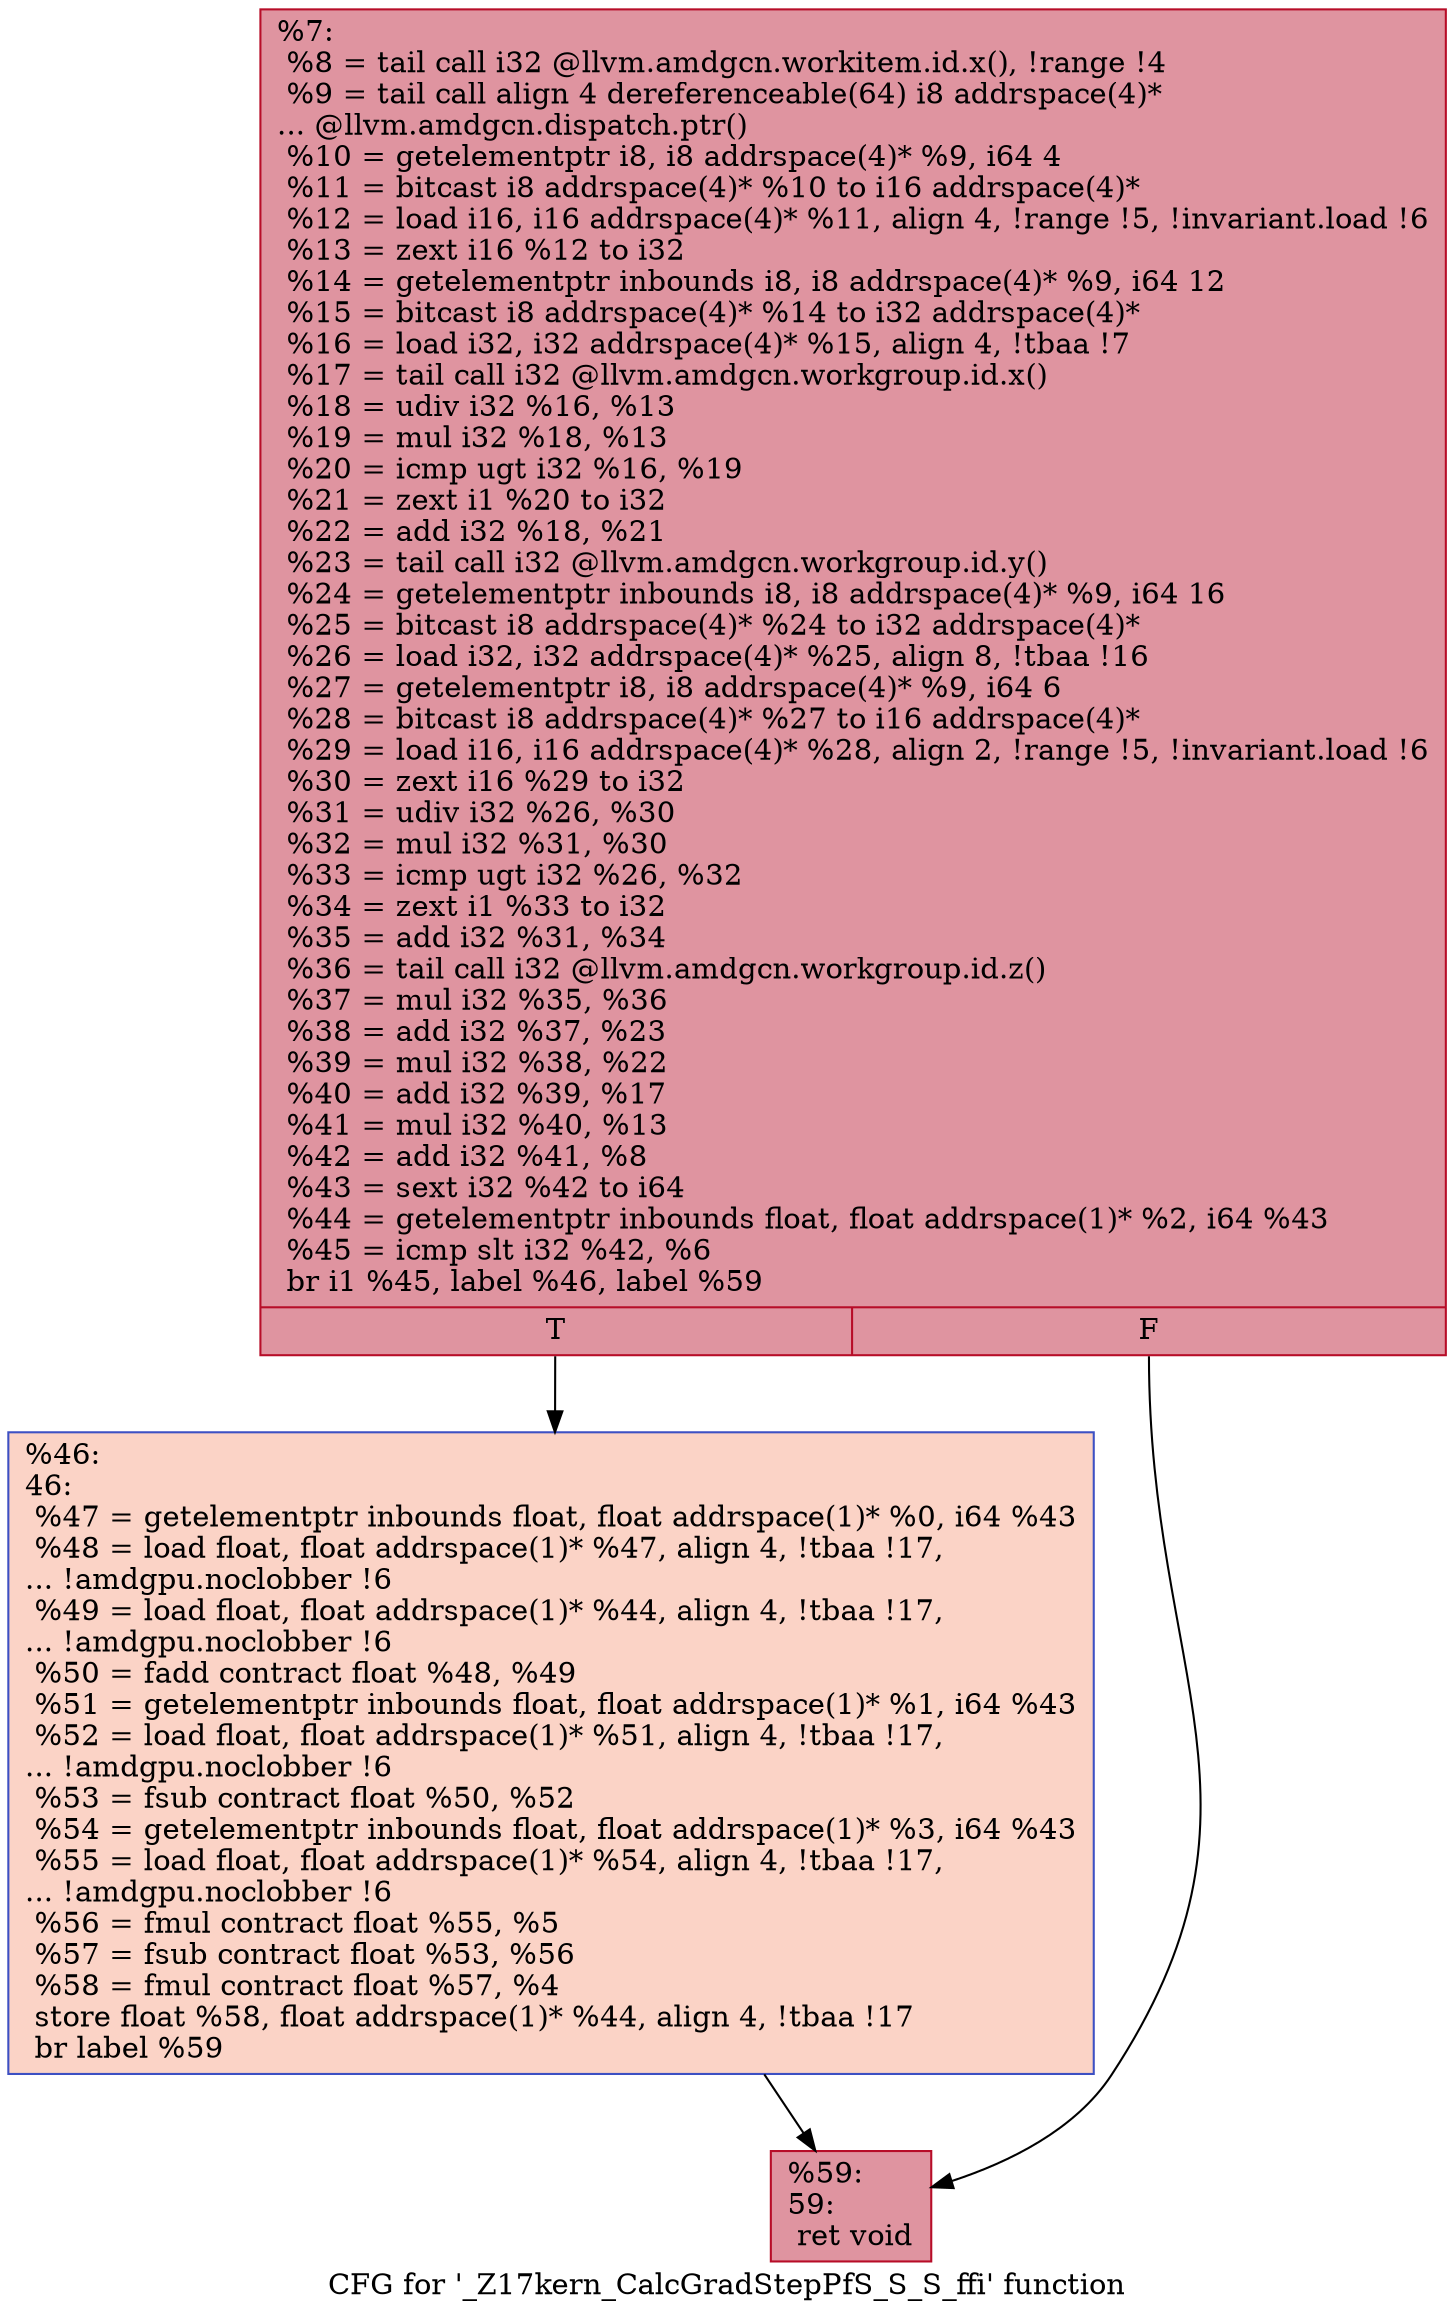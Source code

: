 digraph "CFG for '_Z17kern_CalcGradStepPfS_S_S_ffi' function" {
	label="CFG for '_Z17kern_CalcGradStepPfS_S_S_ffi' function";

	Node0x648ea80 [shape=record,color="#b70d28ff", style=filled, fillcolor="#b70d2870",label="{%7:\l  %8 = tail call i32 @llvm.amdgcn.workitem.id.x(), !range !4\l  %9 = tail call align 4 dereferenceable(64) i8 addrspace(4)*\l... @llvm.amdgcn.dispatch.ptr()\l  %10 = getelementptr i8, i8 addrspace(4)* %9, i64 4\l  %11 = bitcast i8 addrspace(4)* %10 to i16 addrspace(4)*\l  %12 = load i16, i16 addrspace(4)* %11, align 4, !range !5, !invariant.load !6\l  %13 = zext i16 %12 to i32\l  %14 = getelementptr inbounds i8, i8 addrspace(4)* %9, i64 12\l  %15 = bitcast i8 addrspace(4)* %14 to i32 addrspace(4)*\l  %16 = load i32, i32 addrspace(4)* %15, align 4, !tbaa !7\l  %17 = tail call i32 @llvm.amdgcn.workgroup.id.x()\l  %18 = udiv i32 %16, %13\l  %19 = mul i32 %18, %13\l  %20 = icmp ugt i32 %16, %19\l  %21 = zext i1 %20 to i32\l  %22 = add i32 %18, %21\l  %23 = tail call i32 @llvm.amdgcn.workgroup.id.y()\l  %24 = getelementptr inbounds i8, i8 addrspace(4)* %9, i64 16\l  %25 = bitcast i8 addrspace(4)* %24 to i32 addrspace(4)*\l  %26 = load i32, i32 addrspace(4)* %25, align 8, !tbaa !16\l  %27 = getelementptr i8, i8 addrspace(4)* %9, i64 6\l  %28 = bitcast i8 addrspace(4)* %27 to i16 addrspace(4)*\l  %29 = load i16, i16 addrspace(4)* %28, align 2, !range !5, !invariant.load !6\l  %30 = zext i16 %29 to i32\l  %31 = udiv i32 %26, %30\l  %32 = mul i32 %31, %30\l  %33 = icmp ugt i32 %26, %32\l  %34 = zext i1 %33 to i32\l  %35 = add i32 %31, %34\l  %36 = tail call i32 @llvm.amdgcn.workgroup.id.z()\l  %37 = mul i32 %35, %36\l  %38 = add i32 %37, %23\l  %39 = mul i32 %38, %22\l  %40 = add i32 %39, %17\l  %41 = mul i32 %40, %13\l  %42 = add i32 %41, %8\l  %43 = sext i32 %42 to i64\l  %44 = getelementptr inbounds float, float addrspace(1)* %2, i64 %43\l  %45 = icmp slt i32 %42, %6\l  br i1 %45, label %46, label %59\l|{<s0>T|<s1>F}}"];
	Node0x648ea80:s0 -> Node0x6492c20;
	Node0x648ea80:s1 -> Node0x6492cb0;
	Node0x6492c20 [shape=record,color="#3d50c3ff", style=filled, fillcolor="#f59c7d70",label="{%46:\l46:                                               \l  %47 = getelementptr inbounds float, float addrspace(1)* %0, i64 %43\l  %48 = load float, float addrspace(1)* %47, align 4, !tbaa !17,\l... !amdgpu.noclobber !6\l  %49 = load float, float addrspace(1)* %44, align 4, !tbaa !17,\l... !amdgpu.noclobber !6\l  %50 = fadd contract float %48, %49\l  %51 = getelementptr inbounds float, float addrspace(1)* %1, i64 %43\l  %52 = load float, float addrspace(1)* %51, align 4, !tbaa !17,\l... !amdgpu.noclobber !6\l  %53 = fsub contract float %50, %52\l  %54 = getelementptr inbounds float, float addrspace(1)* %3, i64 %43\l  %55 = load float, float addrspace(1)* %54, align 4, !tbaa !17,\l... !amdgpu.noclobber !6\l  %56 = fmul contract float %55, %5\l  %57 = fsub contract float %53, %56\l  %58 = fmul contract float %57, %4\l  store float %58, float addrspace(1)* %44, align 4, !tbaa !17\l  br label %59\l}"];
	Node0x6492c20 -> Node0x6492cb0;
	Node0x6492cb0 [shape=record,color="#b70d28ff", style=filled, fillcolor="#b70d2870",label="{%59:\l59:                                               \l  ret void\l}"];
}
